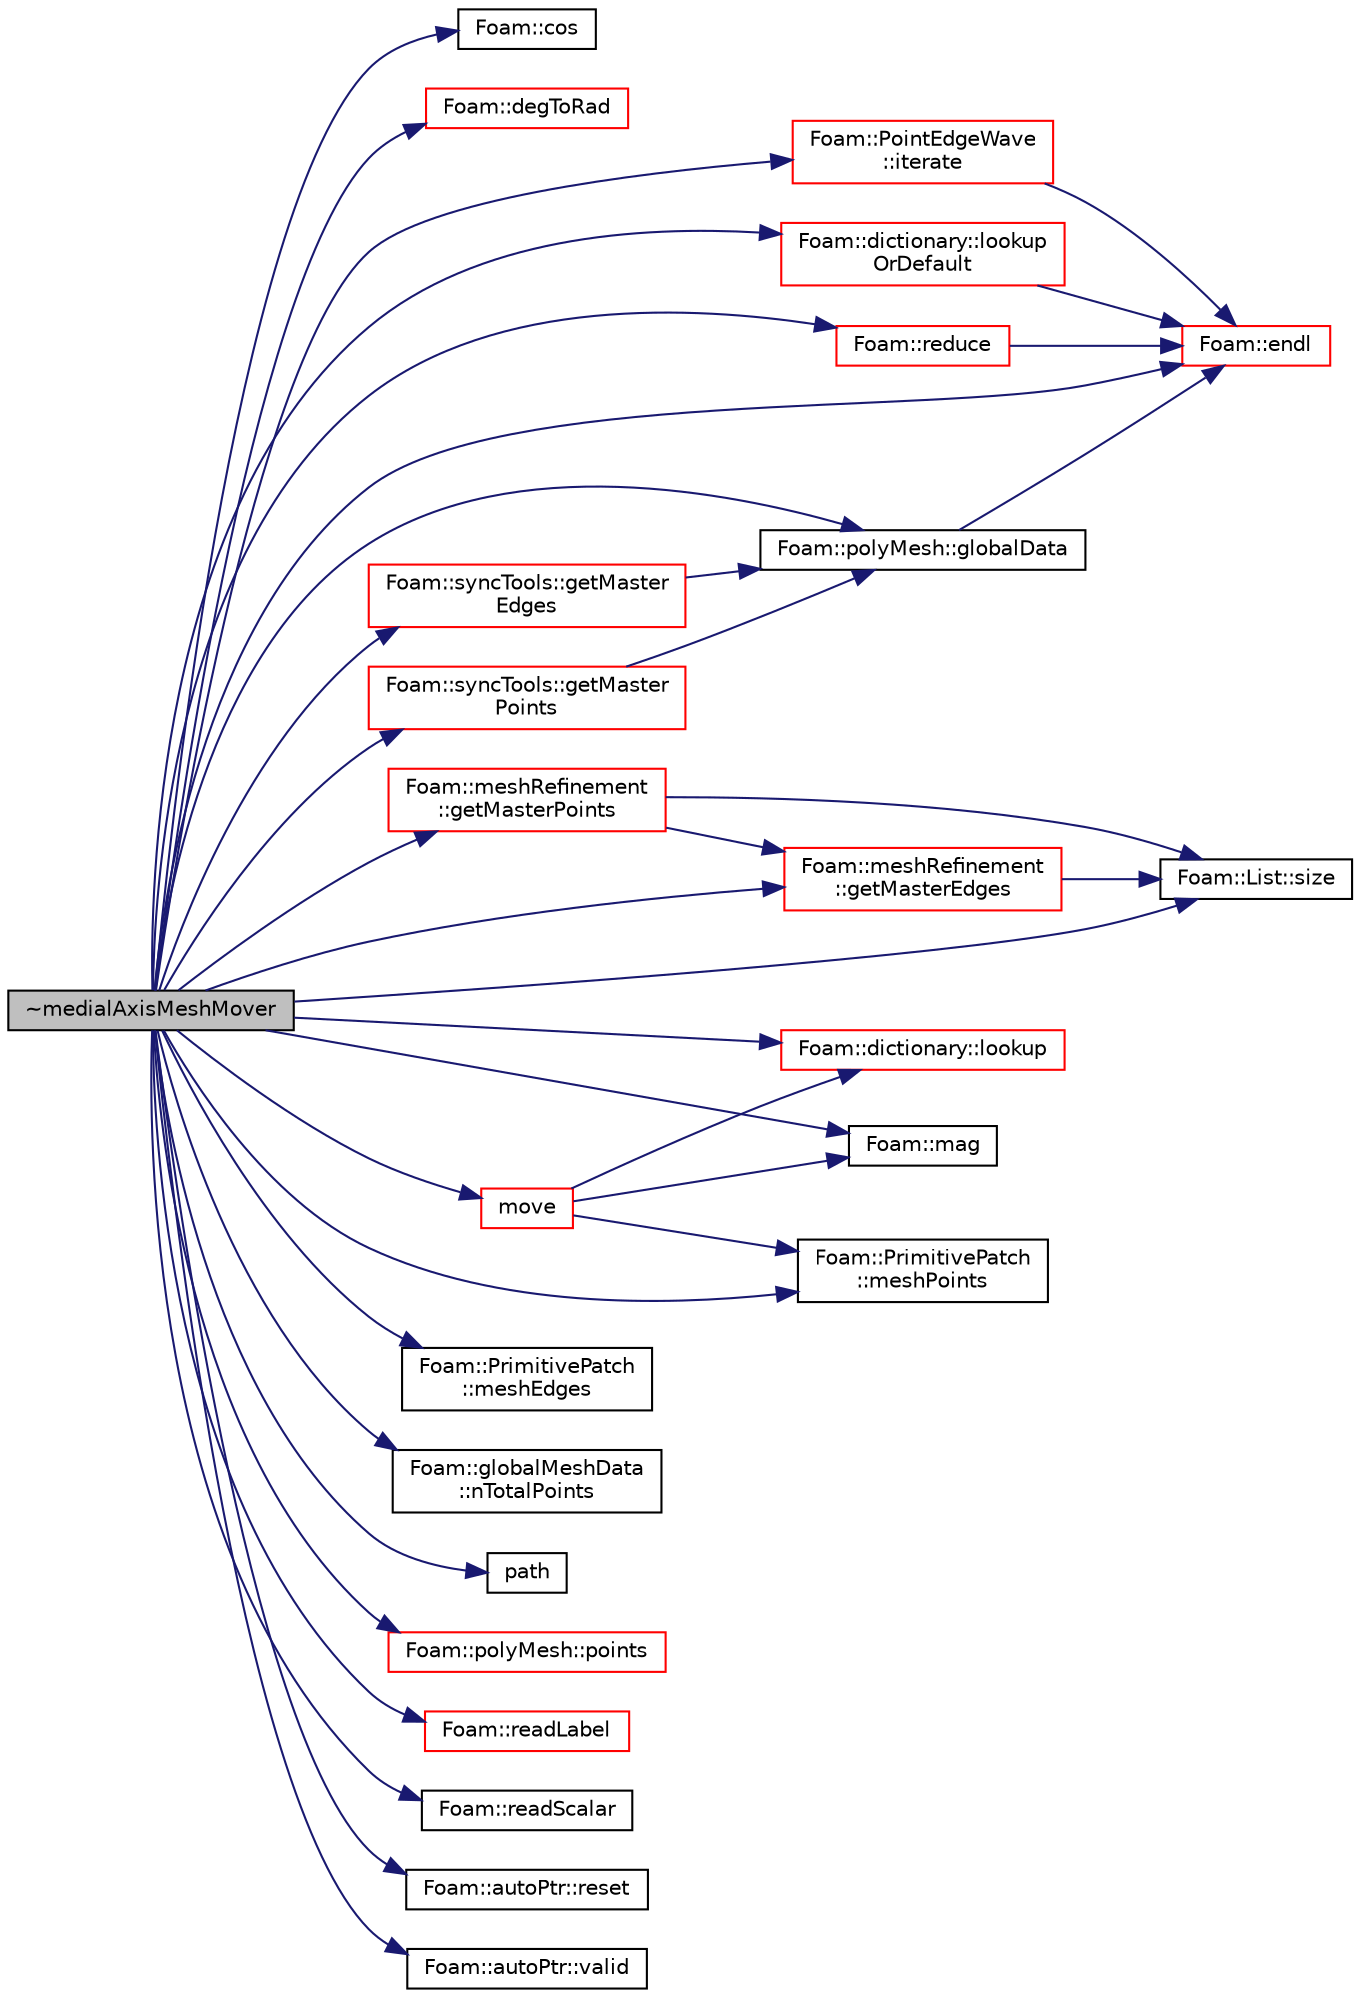digraph "~medialAxisMeshMover"
{
  bgcolor="transparent";
  edge [fontname="Helvetica",fontsize="10",labelfontname="Helvetica",labelfontsize="10"];
  node [fontname="Helvetica",fontsize="10",shape=record];
  rankdir="LR";
  Node2 [label="~medialAxisMeshMover",height=0.2,width=0.4,color="black", fillcolor="grey75", style="filled", fontcolor="black"];
  Node2 -> Node3 [color="midnightblue",fontsize="10",style="solid",fontname="Helvetica"];
  Node3 [label="Foam::cos",height=0.2,width=0.4,color="black",URL="$a21851.html#aebb41a148f7cf44b63e12f69e487e49f"];
  Node2 -> Node4 [color="midnightblue",fontsize="10",style="solid",fontname="Helvetica"];
  Node4 [label="Foam::degToRad",height=0.2,width=0.4,color="red",URL="$a21851.html#af706f965be4d1457b0f1e7fade1c0118",tooltip="Conversion from degrees to radians. "];
  Node2 -> Node6 [color="midnightblue",fontsize="10",style="solid",fontname="Helvetica"];
  Node6 [label="Foam::endl",height=0.2,width=0.4,color="red",URL="$a21851.html#a2db8fe02a0d3909e9351bb4275b23ce4",tooltip="Add newline and flush stream. "];
  Node2 -> Node8 [color="midnightblue",fontsize="10",style="solid",fontname="Helvetica"];
  Node8 [label="Foam::syncTools::getMaster\lEdges",height=0.2,width=0.4,color="red",URL="$a28657.html#a96d0f41e2ad80738744f967818ff34a2",tooltip="Get per edge whether it is uncoupled or a master of a. "];
  Node8 -> Node12 [color="midnightblue",fontsize="10",style="solid",fontname="Helvetica"];
  Node12 [label="Foam::polyMesh::globalData",height=0.2,width=0.4,color="black",URL="$a28565.html#a5e9cb8eb9e52843d336386b13423d19c",tooltip="Return parallel info. "];
  Node12 -> Node6 [color="midnightblue",fontsize="10",style="solid",fontname="Helvetica"];
  Node2 -> Node13 [color="midnightblue",fontsize="10",style="solid",fontname="Helvetica"];
  Node13 [label="Foam::meshRefinement\l::getMasterEdges",height=0.2,width=0.4,color="red",URL="$a25857.html#ab5eff13c92babee0ba0af3caec1d7e87",tooltip="Determine master edge for subset of edges. If coupled. "];
  Node13 -> Node11 [color="midnightblue",fontsize="10",style="solid",fontname="Helvetica"];
  Node11 [label="Foam::List::size",height=0.2,width=0.4,color="black",URL="$a26833.html#a8a5f6fa29bd4b500caf186f60245b384",tooltip="Override size to be inconsistent with allocated storage. "];
  Node2 -> Node91 [color="midnightblue",fontsize="10",style="solid",fontname="Helvetica"];
  Node91 [label="Foam::syncTools::getMaster\lPoints",height=0.2,width=0.4,color="red",URL="$a28657.html#a38f15a35a2b2379333eee9b98b9a1e67",tooltip="Get per point whether it is uncoupled or a master of a. "];
  Node91 -> Node12 [color="midnightblue",fontsize="10",style="solid",fontname="Helvetica"];
  Node2 -> Node93 [color="midnightblue",fontsize="10",style="solid",fontname="Helvetica"];
  Node93 [label="Foam::meshRefinement\l::getMasterPoints",height=0.2,width=0.4,color="red",URL="$a25857.html#ab7f36dd5e2a0f638f316332f5e355ea6",tooltip="Determine master point for subset of points. If coupled. "];
  Node93 -> Node11 [color="midnightblue",fontsize="10",style="solid",fontname="Helvetica"];
  Node93 -> Node13 [color="midnightblue",fontsize="10",style="solid",fontname="Helvetica"];
  Node2 -> Node12 [color="midnightblue",fontsize="10",style="solid",fontname="Helvetica"];
  Node2 -> Node97 [color="midnightblue",fontsize="10",style="solid",fontname="Helvetica"];
  Node97 [label="Foam::PointEdgeWave\l::iterate",height=0.2,width=0.4,color="red",URL="$a25989.html#a8f898fd0e592fd902741616e1f087497",tooltip="Iterate until no changes or maxIter reached. Returns actual. "];
  Node97 -> Node6 [color="midnightblue",fontsize="10",style="solid",fontname="Helvetica"];
  Node2 -> Node111 [color="midnightblue",fontsize="10",style="solid",fontname="Helvetica"];
  Node111 [label="Foam::dictionary::lookup",height=0.2,width=0.4,color="red",URL="$a27129.html#a6a0727fa523e48977e27348663def509",tooltip="Find and return an entry data stream. "];
  Node2 -> Node316 [color="midnightblue",fontsize="10",style="solid",fontname="Helvetica"];
  Node316 [label="Foam::dictionary::lookup\lOrDefault",height=0.2,width=0.4,color="red",URL="$a27129.html#a69ee064dcc6d649df523e02e5c242922",tooltip="Find and return a T,. "];
  Node316 -> Node6 [color="midnightblue",fontsize="10",style="solid",fontname="Helvetica"];
  Node2 -> Node174 [color="midnightblue",fontsize="10",style="solid",fontname="Helvetica"];
  Node174 [label="Foam::mag",height=0.2,width=0.4,color="black",URL="$a21851.html#a929da2a3fdcf3dacbbe0487d3a330dae"];
  Node2 -> Node347 [color="midnightblue",fontsize="10",style="solid",fontname="Helvetica"];
  Node347 [label="Foam::PrimitivePatch\l::meshEdges",height=0.2,width=0.4,color="black",URL="$a28693.html#a3c91e7d5baf71c37da45885242cd1c7d",tooltip="Return labels of patch edges in the global edge list using. "];
  Node2 -> Node96 [color="midnightblue",fontsize="10",style="solid",fontname="Helvetica"];
  Node96 [label="Foam::PrimitivePatch\l::meshPoints",height=0.2,width=0.4,color="black",URL="$a28693.html#a52e3a457780fe74b31d39dc046bce1d8",tooltip="Return labelList of mesh points in patch. They are constructed. "];
  Node2 -> Node348 [color="midnightblue",fontsize="10",style="solid",fontname="Helvetica"];
  Node348 [label="move",height=0.2,width=0.4,color="red",URL="$a25849.html#a298042b135d36380a27b56b6c27ad5eb",tooltip="Move mesh using current pointDisplacement boundary values. "];
  Node348 -> Node111 [color="midnightblue",fontsize="10",style="solid",fontname="Helvetica"];
  Node348 -> Node96 [color="midnightblue",fontsize="10",style="solid",fontname="Helvetica"];
  Node348 -> Node174 [color="midnightblue",fontsize="10",style="solid",fontname="Helvetica"];
  Node2 -> Node355 [color="midnightblue",fontsize="10",style="solid",fontname="Helvetica"];
  Node355 [label="Foam::globalMeshData\l::nTotalPoints",height=0.2,width=0.4,color="black",URL="$a28485.html#aa56f42d22beeddae86ca169f0073a938",tooltip="Return total number of points in decomposed mesh. Not. "];
  Node2 -> Node243 [color="midnightblue",fontsize="10",style="solid",fontname="Helvetica"];
  Node243 [label="path",height=0.2,width=0.4,color="black",URL="$a19796.html#ad8adfaf80503dc99cbb14bf07bf1eb22"];
  Node2 -> Node63 [color="midnightblue",fontsize="10",style="solid",fontname="Helvetica"];
  Node63 [label="Foam::polyMesh::points",height=0.2,width=0.4,color="red",URL="$a28565.html#ac44123fc1265297c41a43c3b62fdb4c2",tooltip="Return raw points. "];
  Node2 -> Node356 [color="midnightblue",fontsize="10",style="solid",fontname="Helvetica"];
  Node356 [label="Foam::readLabel",height=0.2,width=0.4,color="red",URL="$a21851.html#abb09fbcf651d29208982dd7a601b606f"];
  Node2 -> Node296 [color="midnightblue",fontsize="10",style="solid",fontname="Helvetica"];
  Node296 [label="Foam::readScalar",height=0.2,width=0.4,color="black",URL="$a21851.html#a828d57f6d9b9806c086a3f840a147115",tooltip="Read whole of buf as a scalar. Return true if succesful. "];
  Node2 -> Node102 [color="midnightblue",fontsize="10",style="solid",fontname="Helvetica"];
  Node102 [label="Foam::reduce",height=0.2,width=0.4,color="red",URL="$a21851.html#a7ffd6af4acc2eb9ba72ee296b5ecda23"];
  Node102 -> Node6 [color="midnightblue",fontsize="10",style="solid",fontname="Helvetica"];
  Node2 -> Node359 [color="midnightblue",fontsize="10",style="solid",fontname="Helvetica"];
  Node359 [label="Foam::autoPtr::reset",height=0.2,width=0.4,color="black",URL="$a27073.html#ab46a1bc64c9af6414376c6c18d3bee62",tooltip="If object pointer already set, delete object and set to given. "];
  Node2 -> Node11 [color="midnightblue",fontsize="10",style="solid",fontname="Helvetica"];
  Node2 -> Node328 [color="midnightblue",fontsize="10",style="solid",fontname="Helvetica"];
  Node328 [label="Foam::autoPtr::valid",height=0.2,width=0.4,color="black",URL="$a27073.html#a315419f26d3c59fa143b49b90a019049",tooltip="Return true if the autoPtr valid (ie, the pointer is set) "];
}
